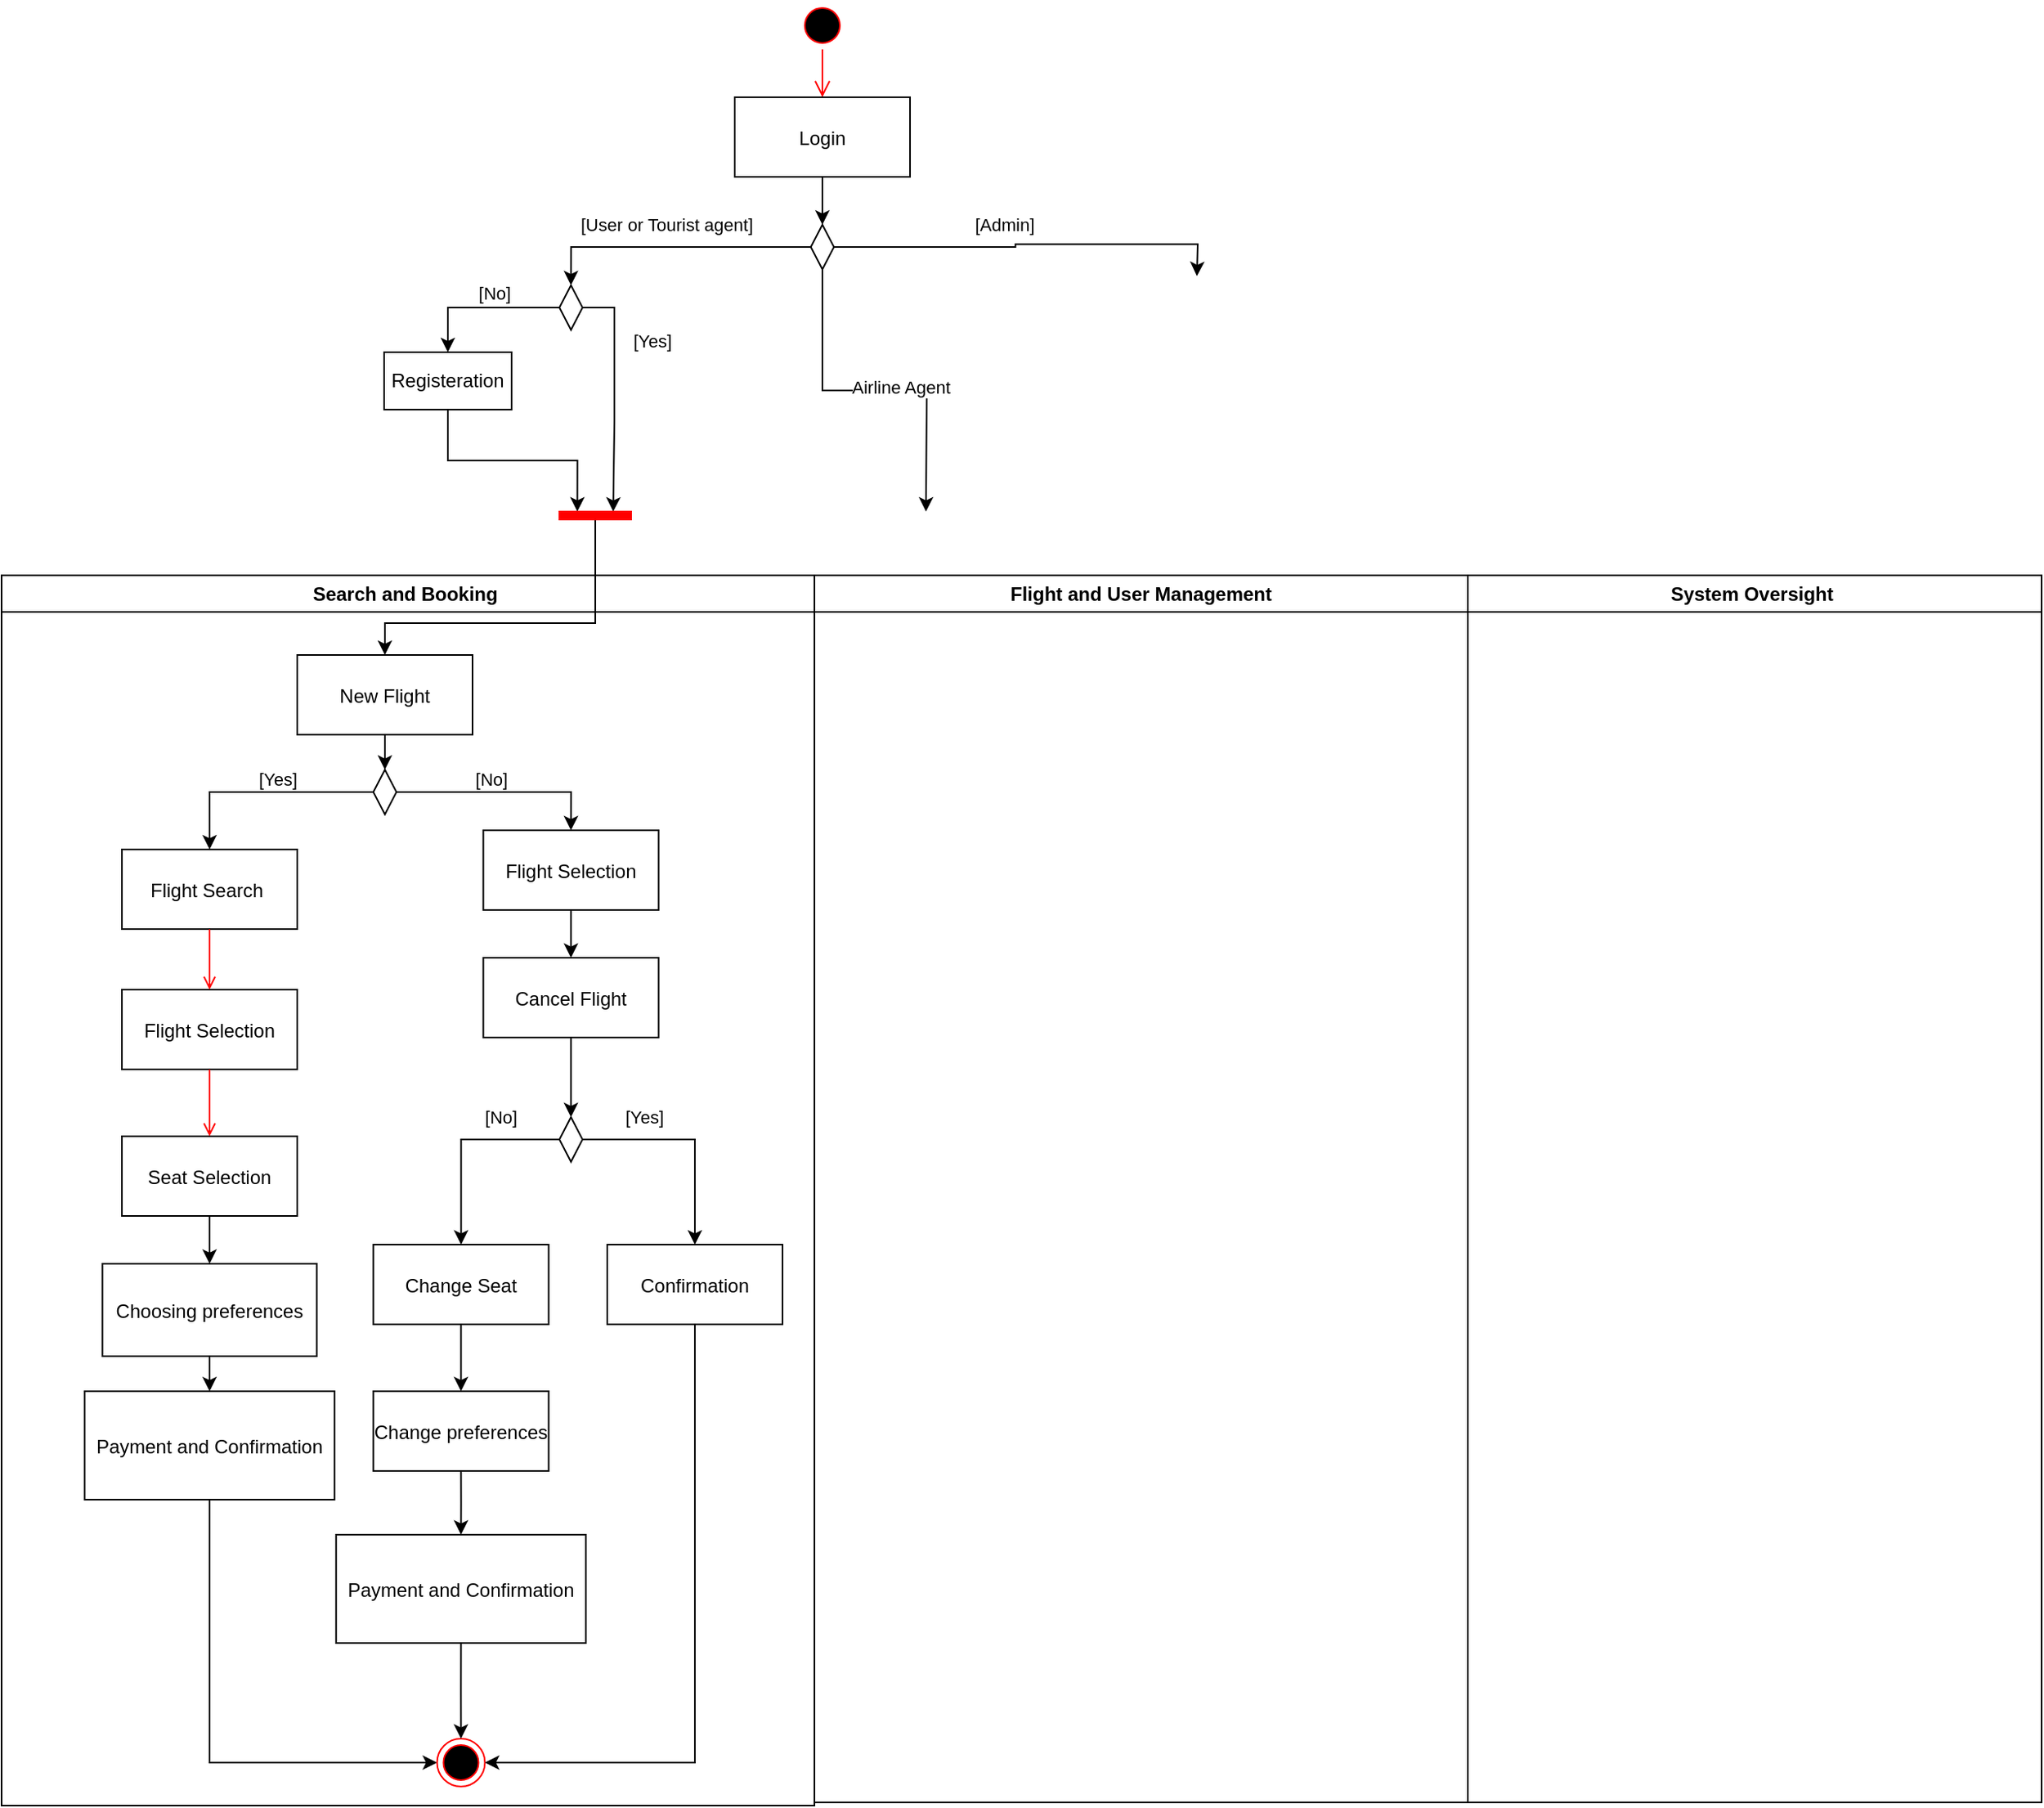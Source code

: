 <mxfile version="22.1.4" type="github">
  <diagram name="Page-1" id="e7e014a7-5840-1c2e-5031-d8a46d1fe8dd">
    <mxGraphModel dx="1674" dy="1625" grid="1" gridSize="10" guides="1" tooltips="1" connect="1" arrows="1" fold="1" page="1" pageScale="1" pageWidth="1169" pageHeight="826" background="none" math="0" shadow="0">
      <root>
        <mxCell id="0" />
        <mxCell id="1" parent="0" />
        <mxCell id="2" value="Search and Booking " style="swimlane;whiteSpace=wrap" parent="1" vertex="1">
          <mxGeometry x="40" y="120" width="510" height="772" as="geometry">
            <mxRectangle x="270" y="128" width="160" height="30" as="alternateBounds" />
          </mxGeometry>
        </mxCell>
        <mxCell id="8" value="Flight Search " style="" parent="2" vertex="1">
          <mxGeometry x="75.51" y="172" width="110" height="50" as="geometry" />
        </mxCell>
        <mxCell id="10" value="Flight Selection" style="" parent="2" vertex="1">
          <mxGeometry x="75.49" y="260" width="110" height="50" as="geometry" />
        </mxCell>
        <mxCell id="11" value="" style="endArrow=open;strokeColor=#FF0000;endFill=1;rounded=0" parent="2" source="8" target="10" edge="1">
          <mxGeometry relative="1" as="geometry" />
        </mxCell>
        <mxCell id="dw4nmyEJ4Zn5_SoUZIQN-62" style="edgeStyle=orthogonalEdgeStyle;rounded=0;orthogonalLoop=1;jettySize=auto;html=1;exitX=0.5;exitY=1;exitDx=0;exitDy=0;entryX=0.5;entryY=0;entryDx=0;entryDy=0;" edge="1" parent="2" source="dw4nmyEJ4Zn5_SoUZIQN-61" target="dw4nmyEJ4Zn5_SoUZIQN-63">
          <mxGeometry relative="1" as="geometry">
            <mxPoint x="130.833" y="342" as="targetPoint" />
          </mxGeometry>
        </mxCell>
        <mxCell id="dw4nmyEJ4Zn5_SoUZIQN-61" value="Seat Selection" style="" vertex="1" parent="2">
          <mxGeometry x="75.49" y="352" width="110" height="50" as="geometry" />
        </mxCell>
        <mxCell id="dw4nmyEJ4Zn5_SoUZIQN-64" style="edgeStyle=orthogonalEdgeStyle;rounded=0;orthogonalLoop=1;jettySize=auto;html=1;exitX=0.5;exitY=1;exitDx=0;exitDy=0;entryX=0.5;entryY=0;entryDx=0;entryDy=0;" edge="1" parent="2" source="dw4nmyEJ4Zn5_SoUZIQN-63" target="dw4nmyEJ4Zn5_SoUZIQN-65">
          <mxGeometry relative="1" as="geometry">
            <mxPoint x="130.833" y="452" as="targetPoint" />
          </mxGeometry>
        </mxCell>
        <mxCell id="dw4nmyEJ4Zn5_SoUZIQN-63" value="Choosing preferences" style="" vertex="1" parent="2">
          <mxGeometry x="63.26" y="432" width="134.5" height="58" as="geometry" />
        </mxCell>
        <mxCell id="dw4nmyEJ4Zn5_SoUZIQN-129" style="edgeStyle=orthogonalEdgeStyle;rounded=0;orthogonalLoop=1;jettySize=auto;html=1;exitX=0.5;exitY=1;exitDx=0;exitDy=0;entryX=0;entryY=0.5;entryDx=0;entryDy=0;" edge="1" parent="2" source="dw4nmyEJ4Zn5_SoUZIQN-65" target="dw4nmyEJ4Zn5_SoUZIQN-67">
          <mxGeometry relative="1" as="geometry" />
        </mxCell>
        <mxCell id="dw4nmyEJ4Zn5_SoUZIQN-65" value="Payment and Confirmation" style="" vertex="1" parent="2">
          <mxGeometry x="52.13" y="512" width="156.75" height="68" as="geometry" />
        </mxCell>
        <mxCell id="20" value="" style="endArrow=open;strokeColor=#FF0000;endFill=1;rounded=0;entryX=0.5;entryY=0;entryDx=0;entryDy=0;" parent="2" source="10" target="dw4nmyEJ4Zn5_SoUZIQN-61" edge="1">
          <mxGeometry relative="1" as="geometry">
            <mxPoint x="300" y="232" as="targetPoint" />
          </mxGeometry>
        </mxCell>
        <mxCell id="dw4nmyEJ4Zn5_SoUZIQN-72" style="edgeStyle=orthogonalEdgeStyle;rounded=0;orthogonalLoop=1;jettySize=auto;html=1;exitX=0.5;exitY=1;exitDx=0;exitDy=0;entryX=0.5;entryY=0;entryDx=0;entryDy=0;" edge="1" parent="2" source="dw4nmyEJ4Zn5_SoUZIQN-68" target="dw4nmyEJ4Zn5_SoUZIQN-71">
          <mxGeometry relative="1" as="geometry" />
        </mxCell>
        <mxCell id="dw4nmyEJ4Zn5_SoUZIQN-68" value="New Flight" style="" vertex="1" parent="2">
          <mxGeometry x="185.5" y="50" width="110" height="50" as="geometry" />
        </mxCell>
        <mxCell id="dw4nmyEJ4Zn5_SoUZIQN-67" value="" style="ellipse;shape=endState;fillColor=#000000;strokeColor=#ff0000" vertex="1" parent="2">
          <mxGeometry x="273.25" y="730" width="30" height="30" as="geometry" />
        </mxCell>
        <mxCell id="dw4nmyEJ4Zn5_SoUZIQN-73" style="edgeStyle=orthogonalEdgeStyle;rounded=0;orthogonalLoop=1;jettySize=auto;html=1;exitX=0;exitY=0.5;exitDx=0;exitDy=0;entryX=0.5;entryY=0;entryDx=0;entryDy=0;" edge="1" parent="2" source="dw4nmyEJ4Zn5_SoUZIQN-71" target="8">
          <mxGeometry relative="1" as="geometry" />
        </mxCell>
        <mxCell id="dw4nmyEJ4Zn5_SoUZIQN-75" value="[Yes]" style="edgeLabel;html=1;align=center;verticalAlign=middle;resizable=0;points=[];" vertex="1" connectable="0" parent="dw4nmyEJ4Zn5_SoUZIQN-73">
          <mxGeometry x="-0.127" y="1" relative="1" as="geometry">
            <mxPoint y="-9" as="offset" />
          </mxGeometry>
        </mxCell>
        <mxCell id="dw4nmyEJ4Zn5_SoUZIQN-74" style="edgeStyle=orthogonalEdgeStyle;rounded=0;orthogonalLoop=1;jettySize=auto;html=1;exitX=1;exitY=0.5;exitDx=0;exitDy=0;entryX=0.5;entryY=0;entryDx=0;entryDy=0;" edge="1" parent="2" source="dw4nmyEJ4Zn5_SoUZIQN-71" target="dw4nmyEJ4Zn5_SoUZIQN-77">
          <mxGeometry relative="1" as="geometry">
            <mxPoint x="360" y="162.0" as="targetPoint" />
          </mxGeometry>
        </mxCell>
        <mxCell id="dw4nmyEJ4Zn5_SoUZIQN-76" value="[No]" style="edgeLabel;html=1;align=center;verticalAlign=middle;resizable=0;points=[];" vertex="1" connectable="0" parent="dw4nmyEJ4Zn5_SoUZIQN-74">
          <mxGeometry x="-0.124" y="3" relative="1" as="geometry">
            <mxPoint y="-5" as="offset" />
          </mxGeometry>
        </mxCell>
        <mxCell id="dw4nmyEJ4Zn5_SoUZIQN-71" value="" style="rhombus;whiteSpace=wrap;html=1;" vertex="1" parent="2">
          <mxGeometry x="233.25" y="122" width="14.5" height="28" as="geometry" />
        </mxCell>
        <mxCell id="dw4nmyEJ4Zn5_SoUZIQN-81" style="edgeStyle=orthogonalEdgeStyle;rounded=0;orthogonalLoop=1;jettySize=auto;html=1;exitX=0.5;exitY=1;exitDx=0;exitDy=0;entryX=0.5;entryY=0;entryDx=0;entryDy=0;" edge="1" parent="2" source="dw4nmyEJ4Zn5_SoUZIQN-77" target="dw4nmyEJ4Zn5_SoUZIQN-89">
          <mxGeometry relative="1" as="geometry">
            <mxPoint x="357" y="240" as="targetPoint" />
          </mxGeometry>
        </mxCell>
        <mxCell id="dw4nmyEJ4Zn5_SoUZIQN-77" value="Flight Selection" style="" vertex="1" parent="2">
          <mxGeometry x="302.25" y="160" width="110" height="50" as="geometry" />
        </mxCell>
        <mxCell id="dw4nmyEJ4Zn5_SoUZIQN-79" value="Change Seat" style="" vertex="1" parent="2">
          <mxGeometry x="233.25" y="420" width="110" height="50" as="geometry" />
        </mxCell>
        <mxCell id="dw4nmyEJ4Zn5_SoUZIQN-82" style="edgeStyle=orthogonalEdgeStyle;rounded=0;orthogonalLoop=1;jettySize=auto;html=1;exitX=0;exitY=0.5;exitDx=0;exitDy=0;" edge="1" parent="2" source="dw4nmyEJ4Zn5_SoUZIQN-80" target="dw4nmyEJ4Zn5_SoUZIQN-79">
          <mxGeometry relative="1" as="geometry" />
        </mxCell>
        <mxCell id="dw4nmyEJ4Zn5_SoUZIQN-85" value="[No]" style="edgeLabel;html=1;align=center;verticalAlign=middle;resizable=0;points=[];" vertex="1" connectable="0" parent="dw4nmyEJ4Zn5_SoUZIQN-82">
          <mxGeometry x="-0.601" y="-2" relative="1" as="geometry">
            <mxPoint x="-12" y="-12" as="offset" />
          </mxGeometry>
        </mxCell>
        <mxCell id="dw4nmyEJ4Zn5_SoUZIQN-84" style="edgeStyle=orthogonalEdgeStyle;rounded=0;orthogonalLoop=1;jettySize=auto;html=1;exitX=1;exitY=0.5;exitDx=0;exitDy=0;entryX=0.5;entryY=0;entryDx=0;entryDy=0;" edge="1" parent="2" source="dw4nmyEJ4Zn5_SoUZIQN-80" target="dw4nmyEJ4Zn5_SoUZIQN-88">
          <mxGeometry relative="1" as="geometry">
            <mxPoint x="420" y="418" as="targetPoint" />
          </mxGeometry>
        </mxCell>
        <mxCell id="dw4nmyEJ4Zn5_SoUZIQN-86" value="[Yes]" style="edgeLabel;html=1;align=center;verticalAlign=middle;resizable=0;points=[];" vertex="1" connectable="0" parent="dw4nmyEJ4Zn5_SoUZIQN-84">
          <mxGeometry x="-0.235" y="-2" relative="1" as="geometry">
            <mxPoint x="-14" y="-16" as="offset" />
          </mxGeometry>
        </mxCell>
        <mxCell id="dw4nmyEJ4Zn5_SoUZIQN-80" value="" style="rhombus;whiteSpace=wrap;html=1;" vertex="1" parent="2">
          <mxGeometry x="350" y="340" width="14.5" height="28" as="geometry" />
        </mxCell>
        <mxCell id="dw4nmyEJ4Zn5_SoUZIQN-131" style="edgeStyle=orthogonalEdgeStyle;rounded=0;orthogonalLoop=1;jettySize=auto;html=1;exitX=0.5;exitY=1;exitDx=0;exitDy=0;entryX=1;entryY=0.5;entryDx=0;entryDy=0;" edge="1" parent="2" source="dw4nmyEJ4Zn5_SoUZIQN-88" target="dw4nmyEJ4Zn5_SoUZIQN-67">
          <mxGeometry relative="1" as="geometry" />
        </mxCell>
        <mxCell id="dw4nmyEJ4Zn5_SoUZIQN-88" value="Confirmation" style="" vertex="1" parent="2">
          <mxGeometry x="380" y="420" width="110" height="50" as="geometry" />
        </mxCell>
        <mxCell id="dw4nmyEJ4Zn5_SoUZIQN-91" style="edgeStyle=orthogonalEdgeStyle;rounded=0;orthogonalLoop=1;jettySize=auto;html=1;exitX=0.5;exitY=1;exitDx=0;exitDy=0;entryX=0.5;entryY=0;entryDx=0;entryDy=0;" edge="1" parent="2" source="dw4nmyEJ4Zn5_SoUZIQN-89" target="dw4nmyEJ4Zn5_SoUZIQN-80">
          <mxGeometry relative="1" as="geometry" />
        </mxCell>
        <mxCell id="dw4nmyEJ4Zn5_SoUZIQN-89" value="Cancel Flight" style="" vertex="1" parent="2">
          <mxGeometry x="302.25" y="240" width="110" height="50" as="geometry" />
        </mxCell>
        <mxCell id="dw4nmyEJ4Zn5_SoUZIQN-124" style="edgeStyle=orthogonalEdgeStyle;rounded=0;orthogonalLoop=1;jettySize=auto;html=1;exitX=0.5;exitY=1;exitDx=0;exitDy=0;entryX=0.5;entryY=0;entryDx=0;entryDy=0;" edge="1" parent="2" source="dw4nmyEJ4Zn5_SoUZIQN-79" target="dw4nmyEJ4Zn5_SoUZIQN-125">
          <mxGeometry relative="1" as="geometry">
            <mxPoint x="275" y="590" as="targetPoint" />
            <mxPoint x="275.0" y="548.0" as="sourcePoint" />
          </mxGeometry>
        </mxCell>
        <mxCell id="dw4nmyEJ4Zn5_SoUZIQN-126" style="edgeStyle=orthogonalEdgeStyle;rounded=0;orthogonalLoop=1;jettySize=auto;html=1;exitX=0.5;exitY=1;exitDx=0;exitDy=0;entryX=0.5;entryY=0;entryDx=0;entryDy=0;" edge="1" parent="2" source="dw4nmyEJ4Zn5_SoUZIQN-125" target="dw4nmyEJ4Zn5_SoUZIQN-127">
          <mxGeometry relative="1" as="geometry">
            <mxPoint x="274.976" y="590" as="targetPoint" />
          </mxGeometry>
        </mxCell>
        <mxCell id="dw4nmyEJ4Zn5_SoUZIQN-125" value="Change preferences" style="" vertex="1" parent="2">
          <mxGeometry x="233.25" y="512" width="110" height="50" as="geometry" />
        </mxCell>
        <mxCell id="dw4nmyEJ4Zn5_SoUZIQN-130" style="edgeStyle=orthogonalEdgeStyle;rounded=0;orthogonalLoop=1;jettySize=auto;html=1;exitX=0.5;exitY=1;exitDx=0;exitDy=0;entryX=0.5;entryY=0;entryDx=0;entryDy=0;" edge="1" parent="2" source="dw4nmyEJ4Zn5_SoUZIQN-127" target="dw4nmyEJ4Zn5_SoUZIQN-67">
          <mxGeometry relative="1" as="geometry" />
        </mxCell>
        <mxCell id="dw4nmyEJ4Zn5_SoUZIQN-127" value="Payment and Confirmation" style="" vertex="1" parent="2">
          <mxGeometry x="209.87" y="602" width="156.75" height="68" as="geometry" />
        </mxCell>
        <mxCell id="3" value="Flight and User Management" style="swimlane;whiteSpace=wrap" parent="1" vertex="1">
          <mxGeometry x="550" y="120" width="410" height="770" as="geometry" />
        </mxCell>
        <mxCell id="4" value="System Oversight " style="swimlane;whiteSpace=wrap" parent="1" vertex="1">
          <mxGeometry x="960" y="120" width="360" height="770" as="geometry" />
        </mxCell>
        <mxCell id="5" value="" style="ellipse;shape=startState;fillColor=#000000;strokeColor=#ff0000;" parent="1" vertex="1">
          <mxGeometry x="540" y="-240" width="30" height="30" as="geometry" />
        </mxCell>
        <mxCell id="6" value="" style="edgeStyle=elbowEdgeStyle;elbow=horizontal;verticalAlign=bottom;endArrow=open;endSize=8;strokeColor=#FF0000;endFill=1;rounded=0" parent="1" source="5" target="7" edge="1">
          <mxGeometry x="264.5" y="168" as="geometry">
            <mxPoint x="39.5" y="326" as="targetPoint" />
          </mxGeometry>
        </mxCell>
        <mxCell id="dw4nmyEJ4Zn5_SoUZIQN-134" style="edgeStyle=orthogonalEdgeStyle;rounded=0;orthogonalLoop=1;jettySize=auto;html=1;exitX=0.5;exitY=1;exitDx=0;exitDy=0;entryX=0.5;entryY=0;entryDx=0;entryDy=0;" edge="1" parent="1" source="7" target="dw4nmyEJ4Zn5_SoUZIQN-135">
          <mxGeometry relative="1" as="geometry">
            <mxPoint x="554.789" y="-82" as="targetPoint" />
          </mxGeometry>
        </mxCell>
        <mxCell id="7" value="Login" style="" parent="1" vertex="1">
          <mxGeometry x="500" y="-180" width="110" height="50" as="geometry" />
        </mxCell>
        <mxCell id="dw4nmyEJ4Zn5_SoUZIQN-49" style="edgeStyle=orthogonalEdgeStyle;rounded=0;orthogonalLoop=1;jettySize=auto;html=1;exitX=1;exitY=0.5;exitDx=0;exitDy=0;entryX=0;entryY=0.25;entryDx=0;entryDy=0;" edge="1" parent="1" source="dw4nmyEJ4Zn5_SoUZIQN-43" target="dw4nmyEJ4Zn5_SoUZIQN-54">
          <mxGeometry relative="1" as="geometry">
            <mxPoint x="360" y="80" as="targetPoint" />
          </mxGeometry>
        </mxCell>
        <mxCell id="dw4nmyEJ4Zn5_SoUZIQN-53" value="[Yes]" style="edgeLabel;html=1;align=center;verticalAlign=middle;resizable=0;points=[];" vertex="1" connectable="0" parent="dw4nmyEJ4Zn5_SoUZIQN-49">
          <mxGeometry x="-0.595" y="-2" relative="1" as="geometry">
            <mxPoint x="25" y="11" as="offset" />
          </mxGeometry>
        </mxCell>
        <mxCell id="dw4nmyEJ4Zn5_SoUZIQN-50" style="edgeStyle=orthogonalEdgeStyle;rounded=0;orthogonalLoop=1;jettySize=auto;html=1;exitX=0;exitY=0.5;exitDx=0;exitDy=0;entryX=0.5;entryY=0;entryDx=0;entryDy=0;" edge="1" parent="1" source="dw4nmyEJ4Zn5_SoUZIQN-43" target="dw4nmyEJ4Zn5_SoUZIQN-51">
          <mxGeometry relative="1" as="geometry">
            <mxPoint x="-80" y="474" as="targetPoint" />
          </mxGeometry>
        </mxCell>
        <mxCell id="dw4nmyEJ4Zn5_SoUZIQN-52" value="[No]" style="edgeLabel;html=1;align=center;verticalAlign=middle;resizable=0;points=[];" vertex="1" connectable="0" parent="dw4nmyEJ4Zn5_SoUZIQN-50">
          <mxGeometry x="-0.149" y="1" relative="1" as="geometry">
            <mxPoint y="-10" as="offset" />
          </mxGeometry>
        </mxCell>
        <mxCell id="dw4nmyEJ4Zn5_SoUZIQN-43" value="" style="rhombus;whiteSpace=wrap;html=1;" vertex="1" parent="1">
          <mxGeometry x="390" y="-62" width="14.5" height="28" as="geometry" />
        </mxCell>
        <mxCell id="dw4nmyEJ4Zn5_SoUZIQN-55" style="edgeStyle=orthogonalEdgeStyle;rounded=0;orthogonalLoop=1;jettySize=auto;html=1;exitX=0.5;exitY=1;exitDx=0;exitDy=0;entryX=0;entryY=0.75;entryDx=0;entryDy=0;" edge="1" parent="1" source="dw4nmyEJ4Zn5_SoUZIQN-51" target="dw4nmyEJ4Zn5_SoUZIQN-54">
          <mxGeometry relative="1" as="geometry" />
        </mxCell>
        <mxCell id="dw4nmyEJ4Zn5_SoUZIQN-51" value="Registeration" style="rounded=0;whiteSpace=wrap;html=1;" vertex="1" parent="1">
          <mxGeometry x="280" y="-20" width="80" height="36" as="geometry" />
        </mxCell>
        <mxCell id="dw4nmyEJ4Zn5_SoUZIQN-148" style="edgeStyle=orthogonalEdgeStyle;rounded=0;orthogonalLoop=1;jettySize=auto;html=1;exitX=1;exitY=0.5;exitDx=0;exitDy=0;entryX=0.5;entryY=0;entryDx=0;entryDy=0;" edge="1" parent="1" source="dw4nmyEJ4Zn5_SoUZIQN-54" target="dw4nmyEJ4Zn5_SoUZIQN-68">
          <mxGeometry relative="1" as="geometry">
            <Array as="points">
              <mxPoint x="412" y="150" />
              <mxPoint x="280" y="150" />
            </Array>
          </mxGeometry>
        </mxCell>
        <mxCell id="dw4nmyEJ4Zn5_SoUZIQN-54" value="" style="whiteSpace=wrap;strokeColor=#FF0000;fillColor=#FF0000;rotation=90;" vertex="1" parent="1">
          <mxGeometry x="410" y="60" width="5" height="45" as="geometry" />
        </mxCell>
        <mxCell id="dw4nmyEJ4Zn5_SoUZIQN-139" style="edgeStyle=orthogonalEdgeStyle;rounded=0;orthogonalLoop=1;jettySize=auto;html=1;exitX=0;exitY=0.5;exitDx=0;exitDy=0;entryX=0.5;entryY=0;entryDx=0;entryDy=0;" edge="1" parent="1" source="dw4nmyEJ4Zn5_SoUZIQN-135" target="dw4nmyEJ4Zn5_SoUZIQN-43">
          <mxGeometry relative="1" as="geometry">
            <mxPoint x="360" y="-67.778" as="targetPoint" />
          </mxGeometry>
        </mxCell>
        <mxCell id="dw4nmyEJ4Zn5_SoUZIQN-140" value="[User or Tourist agent]" style="edgeLabel;html=1;align=center;verticalAlign=middle;resizable=0;points=[];" vertex="1" connectable="0" parent="dw4nmyEJ4Zn5_SoUZIQN-139">
          <mxGeometry x="-0.111" y="-1" relative="1" as="geometry">
            <mxPoint x="-14" y="-13" as="offset" />
          </mxGeometry>
        </mxCell>
        <mxCell id="dw4nmyEJ4Zn5_SoUZIQN-141" style="edgeStyle=orthogonalEdgeStyle;rounded=0;orthogonalLoop=1;jettySize=auto;html=1;exitX=1;exitY=0.5;exitDx=0;exitDy=0;" edge="1" parent="1" source="dw4nmyEJ4Zn5_SoUZIQN-135">
          <mxGeometry relative="1" as="geometry">
            <mxPoint x="790" y="-67.778" as="targetPoint" />
          </mxGeometry>
        </mxCell>
        <mxCell id="dw4nmyEJ4Zn5_SoUZIQN-142" value="[Admin]" style="edgeLabel;html=1;align=center;verticalAlign=middle;resizable=0;points=[];" vertex="1" connectable="0" parent="dw4nmyEJ4Zn5_SoUZIQN-141">
          <mxGeometry x="-0.148" y="3" relative="1" as="geometry">
            <mxPoint y="-11" as="offset" />
          </mxGeometry>
        </mxCell>
        <mxCell id="dw4nmyEJ4Zn5_SoUZIQN-143" style="edgeStyle=orthogonalEdgeStyle;rounded=0;orthogonalLoop=1;jettySize=auto;html=1;exitX=0.5;exitY=1;exitDx=0;exitDy=0;" edge="1" parent="1" source="dw4nmyEJ4Zn5_SoUZIQN-135">
          <mxGeometry relative="1" as="geometry">
            <mxPoint x="620" y="80" as="targetPoint" />
          </mxGeometry>
        </mxCell>
        <mxCell id="dw4nmyEJ4Zn5_SoUZIQN-144" value="Airline Agent" style="edgeLabel;html=1;align=center;verticalAlign=middle;resizable=0;points=[];" vertex="1" connectable="0" parent="dw4nmyEJ4Zn5_SoUZIQN-143">
          <mxGeometry x="-0.155" y="2" relative="1" as="geometry">
            <mxPoint x="33" as="offset" />
          </mxGeometry>
        </mxCell>
        <mxCell id="dw4nmyEJ4Zn5_SoUZIQN-135" value="" style="rhombus;whiteSpace=wrap;html=1;" vertex="1" parent="1">
          <mxGeometry x="547.75" y="-100" width="14.5" height="28" as="geometry" />
        </mxCell>
      </root>
    </mxGraphModel>
  </diagram>
</mxfile>
